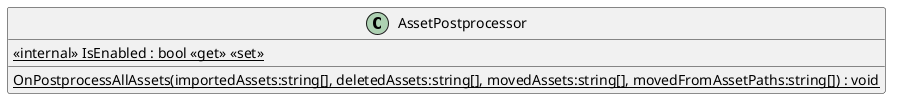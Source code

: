 @startuml
class AssetPostprocessor {
    <<internal>> {static} IsEnabled : bool <<get>> <<set>>
    {static} OnPostprocessAllAssets(importedAssets:string[], deletedAssets:string[], movedAssets:string[], movedFromAssetPaths:string[]) : void
}
@enduml
